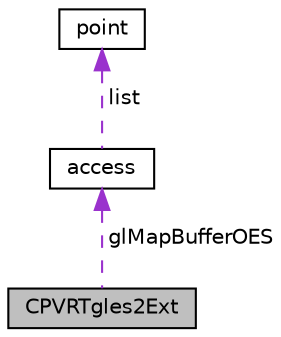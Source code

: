digraph "CPVRTgles2Ext"
{
  edge [fontname="Helvetica",fontsize="10",labelfontname="Helvetica",labelfontsize="10"];
  node [fontname="Helvetica",fontsize="10",shape=record];
  Node1 [label="CPVRTgles2Ext",height=0.2,width=0.4,color="black", fillcolor="grey75", style="filled", fontcolor="black"];
  Node2 -> Node1 [dir="back",color="darkorchid3",fontsize="10",style="dashed",label=" glMapBufferOES" ,fontname="Helvetica"];
  Node2 [label="access",height=0.2,width=0.4,color="black", fillcolor="white", style="filled",URL="$structaccess.html"];
  Node3 -> Node2 [dir="back",color="darkorchid3",fontsize="10",style="dashed",label=" list" ,fontname="Helvetica"];
  Node3 [label="point",height=0.2,width=0.4,color="black", fillcolor="white", style="filled",URL="$structpoint.html"];
}
